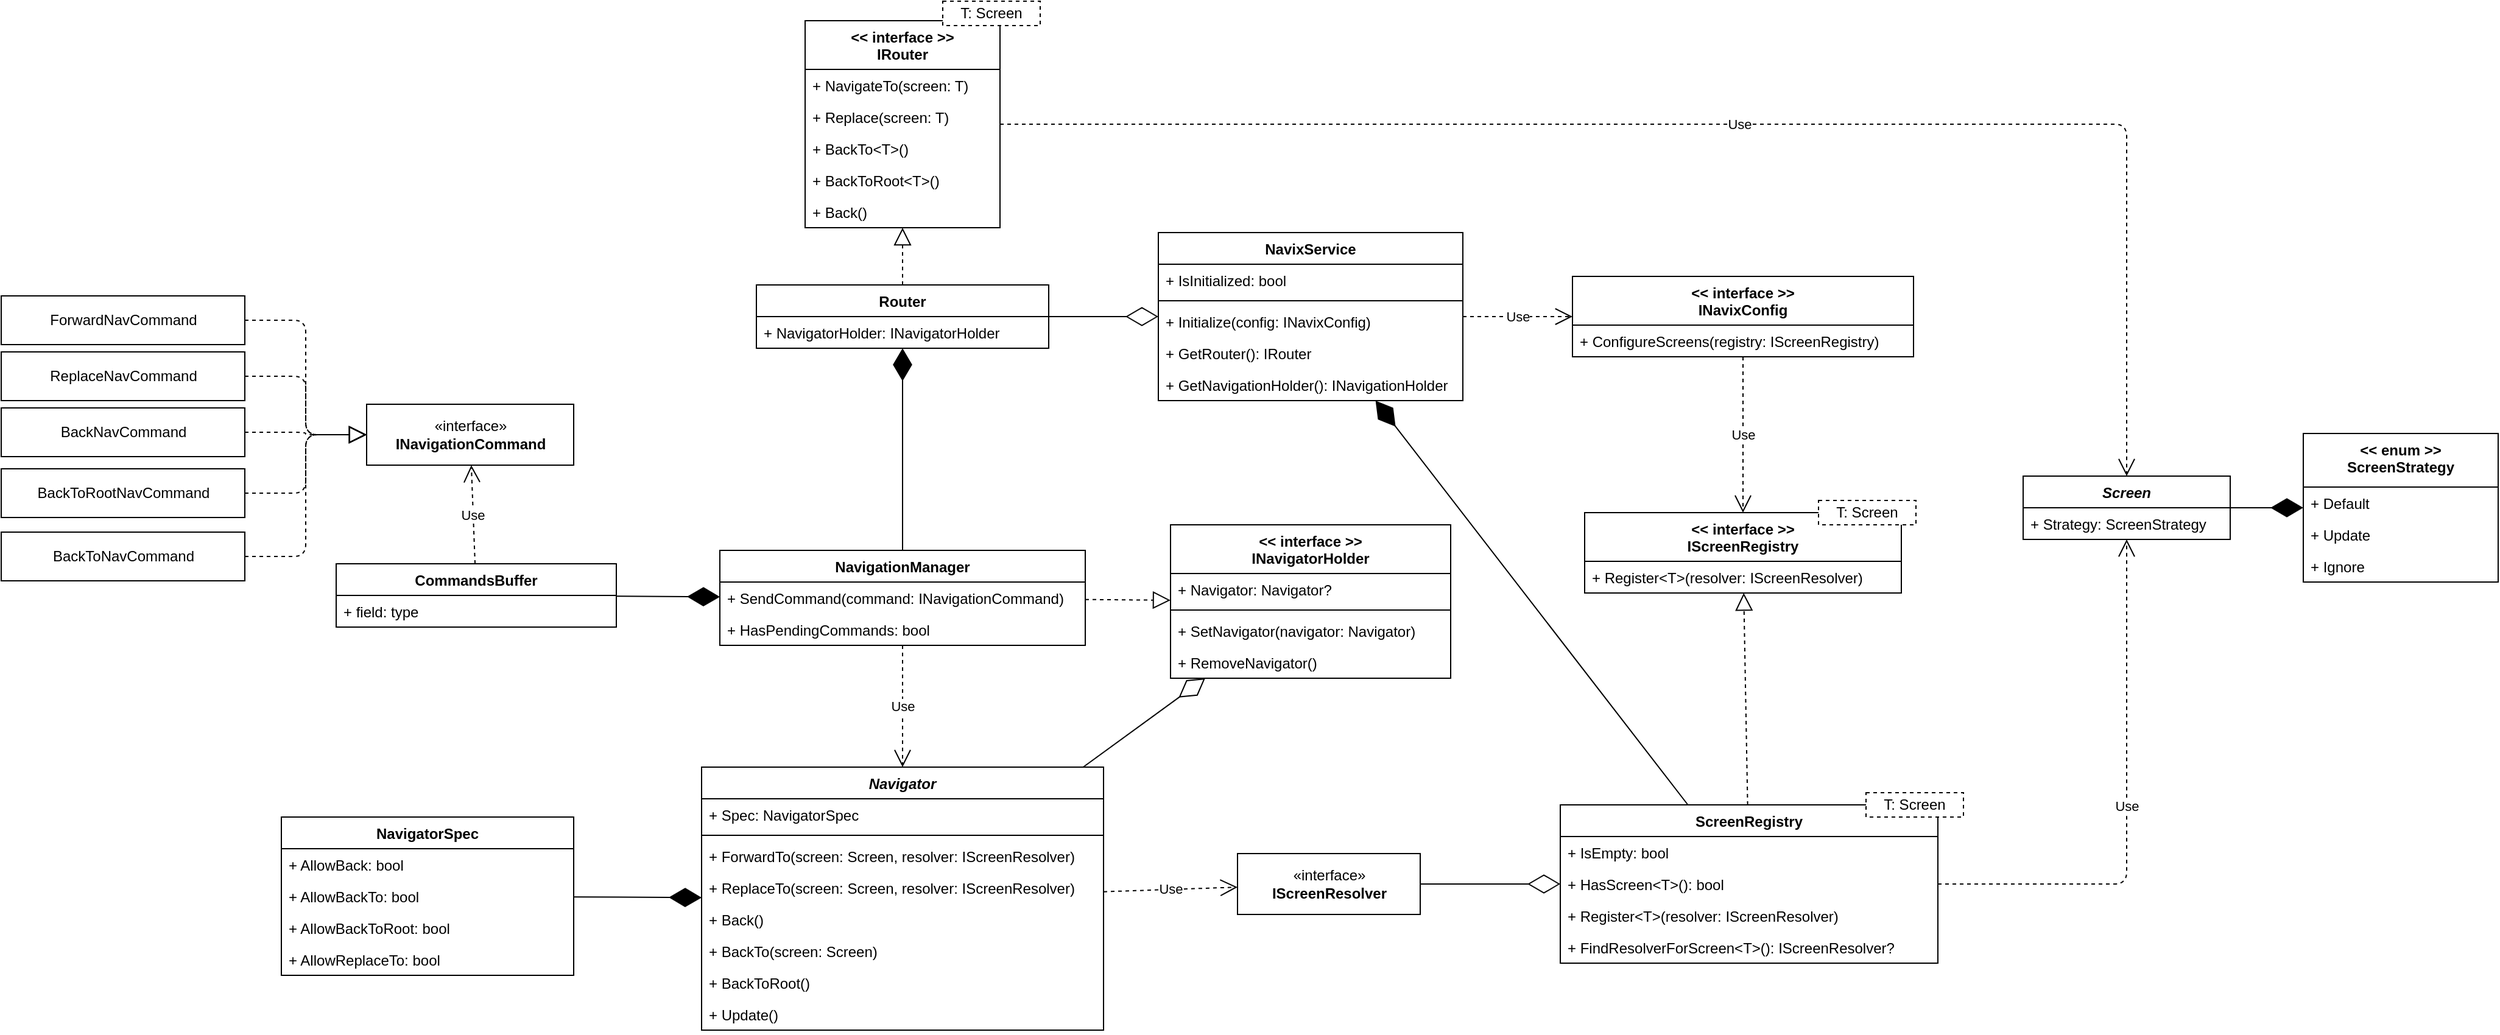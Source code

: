 <mxfile version="13.3.9" type="device"><diagram id="0tr1V3qahZTMI1QsMwag" name="Arch"><mxGraphModel dx="2372" dy="1140" grid="1" gridSize="10" guides="1" tooltips="1" connect="1" arrows="1" fold="1" page="0" pageScale="1" pageWidth="850" pageHeight="1100" math="0" shadow="0"><root><mxCell id="0"/><mxCell id="1" parent="0"/><mxCell id="aEqrLD39MW3zvRHYxkxw-10" value="Use" style="endArrow=open;endSize=12;dashed=1;html=1;" parent="1" source="aEqrLD39MW3zvRHYxkxw-1" target="aEqrLD39MW3zvRHYxkxw-6" edge="1"><mxGeometry width="160" relative="1" as="geometry"><mxPoint x="470" y="330" as="sourcePoint"/><mxPoint x="630" y="330" as="targetPoint"/></mxGeometry></mxCell><mxCell id="aEqrLD39MW3zvRHYxkxw-15" value="Use" style="endArrow=open;endSize=12;dashed=1;html=1;" parent="1" source="aEqrLD39MW3zvRHYxkxw-6" target="aEqrLD39MW3zvRHYxkxw-11" edge="1"><mxGeometry width="160" relative="1" as="geometry"><mxPoint x="690" y="310" as="sourcePoint"/><mxPoint x="850" y="310" as="targetPoint"/></mxGeometry></mxCell><mxCell id="aEqrLD39MW3zvRHYxkxw-20" value="" style="endArrow=block;dashed=1;endFill=0;endSize=12;html=1;" parent="1" source="aEqrLD39MW3zvRHYxkxw-16" target="aEqrLD39MW3zvRHYxkxw-11" edge="1"><mxGeometry width="160" relative="1" as="geometry"><mxPoint x="440" y="400" as="sourcePoint"/><mxPoint x="600" y="400" as="targetPoint"/></mxGeometry></mxCell><mxCell id="aEqrLD39MW3zvRHYxkxw-29" value="«interface»&lt;br&gt;&lt;b&gt;IScreenResolver&lt;/b&gt;" style="html=1;" parent="1" vertex="1"><mxGeometry x="305" y="590" width="150" height="50" as="geometry"/></mxCell><mxCell id="aEqrLD39MW3zvRHYxkxw-30" value="" style="endArrow=diamondThin;endFill=0;endSize=24;html=1;" parent="1" source="aEqrLD39MW3zvRHYxkxw-29" target="aEqrLD39MW3zvRHYxkxw-16" edge="1"><mxGeometry width="160" relative="1" as="geometry"><mxPoint x="940" y="160" as="sourcePoint"/><mxPoint x="1100" y="160" as="targetPoint"/></mxGeometry></mxCell><mxCell id="aEqrLD39MW3zvRHYxkxw-39" value="" style="endArrow=diamondThin;endFill=0;endSize=24;html=1;" parent="1" source="aEqrLD39MW3zvRHYxkxw-34" target="aEqrLD39MW3zvRHYxkxw-1" edge="1"><mxGeometry width="160" relative="1" as="geometry"><mxPoint x="190" y="360" as="sourcePoint"/><mxPoint x="350" y="360" as="targetPoint"/></mxGeometry></mxCell><mxCell id="aEqrLD39MW3zvRHYxkxw-40" value="" style="endArrow=diamondThin;endFill=1;endSize=24;html=1;" parent="1" source="aEqrLD39MW3zvRHYxkxw-16" target="aEqrLD39MW3zvRHYxkxw-1" edge="1"><mxGeometry width="160" relative="1" as="geometry"><mxPoint x="380" y="330" as="sourcePoint"/><mxPoint x="540" y="330" as="targetPoint"/></mxGeometry></mxCell><mxCell id="aEqrLD39MW3zvRHYxkxw-59" value="" style="endArrow=diamondThin;endFill=0;endSize=24;html=1;" parent="1" source="aEqrLD39MW3zvRHYxkxw-46" target="aEqrLD39MW3zvRHYxkxw-55" edge="1"><mxGeometry width="160" relative="1" as="geometry"><mxPoint x="30" y="493" as="sourcePoint"/><mxPoint x="190" y="493" as="targetPoint"/></mxGeometry></mxCell><mxCell id="aEqrLD39MW3zvRHYxkxw-66" value="" style="endArrow=block;dashed=1;endFill=0;endSize=12;html=1;" parent="1" source="aEqrLD39MW3zvRHYxkxw-62" target="aEqrLD39MW3zvRHYxkxw-55" edge="1"><mxGeometry width="160" relative="1" as="geometry"><mxPoint x="490" y="493" as="sourcePoint"/><mxPoint x="490" y="419" as="targetPoint"/></mxGeometry></mxCell><mxCell id="aEqrLD39MW3zvRHYxkxw-76" value="" style="endArrow=block;dashed=1;endFill=0;endSize=12;html=1;" parent="1" source="aEqrLD39MW3zvRHYxkxw-34" target="aEqrLD39MW3zvRHYxkxw-71" edge="1"><mxGeometry width="160" relative="1" as="geometry"><mxPoint x="50.0" y="321" as="sourcePoint"/><mxPoint x="-40.0" y="321" as="targetPoint"/></mxGeometry></mxCell><mxCell id="aEqrLD39MW3zvRHYxkxw-77" value="" style="endArrow=diamondThin;endFill=1;endSize=24;html=1;" parent="1" source="aEqrLD39MW3zvRHYxkxw-62" target="aEqrLD39MW3zvRHYxkxw-34" edge="1"><mxGeometry width="160" relative="1" as="geometry"><mxPoint x="140" y="400" as="sourcePoint"/><mxPoint x="300" y="400" as="targetPoint"/></mxGeometry></mxCell><mxCell id="aEqrLD39MW3zvRHYxkxw-84" value="Use" style="endArrow=open;endSize=12;dashed=1;html=1;edgeStyle=orthogonalEdgeStyle;" parent="1" source="aEqrLD39MW3zvRHYxkxw-71" target="7GKHgyaPY2jIc47yug__-1" edge="1"><mxGeometry width="160" relative="1" as="geometry"><mxPoint x="580" y="10" as="sourcePoint"/><mxPoint x="1015" y="300" as="targetPoint"/></mxGeometry></mxCell><mxCell id="aEqrLD39MW3zvRHYxkxw-89" value="Use" style="endArrow=open;endSize=12;dashed=1;html=1;" parent="1" source="aEqrLD39MW3zvRHYxkxw-46" target="aEqrLD39MW3zvRHYxkxw-29" edge="1"><mxGeometry width="160" relative="1" as="geometry"><mxPoint x="575" y="447.205" as="sourcePoint"/><mxPoint x="440" y="414.288" as="targetPoint"/></mxGeometry></mxCell><mxCell id="aEqrLD39MW3zvRHYxkxw-90" value="«interface»&lt;br&gt;&lt;b&gt;INavigationCommand&lt;/b&gt;" style="html=1;" parent="1" vertex="1"><mxGeometry x="-410" y="221" width="170" height="50" as="geometry"/></mxCell><mxCell id="aEqrLD39MW3zvRHYxkxw-92" value="ForwardNavCommand" style="html=1;" parent="1" vertex="1"><mxGeometry x="-710" y="132" width="200" height="40" as="geometry"/></mxCell><mxCell id="aEqrLD39MW3zvRHYxkxw-93" value="BackToRootNavCommand" style="html=1;" parent="1" vertex="1"><mxGeometry x="-710" y="274" width="200" height="40" as="geometry"/></mxCell><mxCell id="aEqrLD39MW3zvRHYxkxw-94" value="BackNavCommand" style="html=1;" parent="1" vertex="1"><mxGeometry x="-710" y="224" width="200" height="40" as="geometry"/></mxCell><mxCell id="aEqrLD39MW3zvRHYxkxw-96" value="" style="endArrow=block;dashed=1;endFill=0;endSize=12;html=1;exitX=1;exitY=0.5;exitDx=0;exitDy=0;edgeStyle=orthogonalEdgeStyle;entryX=0;entryY=0.5;entryDx=0;entryDy=0;" parent="1" source="aEqrLD39MW3zvRHYxkxw-92" target="aEqrLD39MW3zvRHYxkxw-90" edge="1"><mxGeometry width="160" relative="1" as="geometry"><mxPoint x="-580" y="24" as="sourcePoint"/><mxPoint x="-420" y="24" as="targetPoint"/></mxGeometry></mxCell><mxCell id="aEqrLD39MW3zvRHYxkxw-97" value="" style="endArrow=block;dashed=1;endFill=0;endSize=12;html=1;exitX=1;exitY=0.5;exitDx=0;exitDy=0;edgeStyle=orthogonalEdgeStyle;entryX=0;entryY=0.5;entryDx=0;entryDy=0;" parent="1" source="aEqrLD39MW3zvRHYxkxw-99" target="aEqrLD39MW3zvRHYxkxw-90" edge="1"><mxGeometry width="160" relative="1" as="geometry"><mxPoint x="-500" y="188.868" as="sourcePoint"/><mxPoint x="-420" y="203.962" as="targetPoint"/></mxGeometry></mxCell><mxCell id="aEqrLD39MW3zvRHYxkxw-98" value="" style="endArrow=block;dashed=1;endFill=0;endSize=12;html=1;exitX=1;exitY=0.5;exitDx=0;exitDy=0;edgeStyle=orthogonalEdgeStyle;entryX=0;entryY=0.5;entryDx=0;entryDy=0;" parent="1" source="aEqrLD39MW3zvRHYxkxw-94" target="aEqrLD39MW3zvRHYxkxw-90" edge="1"><mxGeometry width="160" relative="1" as="geometry"><mxPoint x="-500" y="220" as="sourcePoint"/><mxPoint x="-420" y="220" as="targetPoint"/></mxGeometry></mxCell><mxCell id="aEqrLD39MW3zvRHYxkxw-99" value="ReplaceNavCommand" style="html=1;" parent="1" vertex="1"><mxGeometry x="-710" y="178" width="200" height="40" as="geometry"/></mxCell><mxCell id="aEqrLD39MW3zvRHYxkxw-100" value="" style="endArrow=block;dashed=1;endFill=0;endSize=12;html=1;exitX=1;exitY=0.5;exitDx=0;exitDy=0;edgeStyle=orthogonalEdgeStyle;entryX=0;entryY=0.5;entryDx=0;entryDy=0;" parent="1" source="aEqrLD39MW3zvRHYxkxw-93" target="aEqrLD39MW3zvRHYxkxw-90" edge="1"><mxGeometry width="160" relative="1" as="geometry"><mxPoint x="-500" y="220" as="sourcePoint"/><mxPoint x="-400" y="208.649" as="targetPoint"/></mxGeometry></mxCell><mxCell id="aEqrLD39MW3zvRHYxkxw-101" value="BackToNavCommand" style="html=1;" parent="1" vertex="1"><mxGeometry x="-710" y="326" width="200" height="40" as="geometry"/></mxCell><mxCell id="aEqrLD39MW3zvRHYxkxw-102" value="" style="endArrow=block;dashed=1;endFill=0;endSize=12;html=1;exitX=1;exitY=0.5;exitDx=0;exitDy=0;edgeStyle=orthogonalEdgeStyle;entryX=0;entryY=0.5;entryDx=0;entryDy=0;" parent="1" source="aEqrLD39MW3zvRHYxkxw-101" target="aEqrLD39MW3zvRHYxkxw-90" edge="1"><mxGeometry width="160" relative="1" as="geometry"><mxPoint x="-500" y="204" as="sourcePoint"/><mxPoint x="-400" y="201.297" as="targetPoint"/></mxGeometry></mxCell><mxCell id="aEqrLD39MW3zvRHYxkxw-107" value="Use" style="endArrow=open;endSize=12;dashed=1;html=1;" parent="1" source="aEqrLD39MW3zvRHYxkxw-62" target="aEqrLD39MW3zvRHYxkxw-46" edge="1"><mxGeometry width="160" relative="1" as="geometry"><mxPoint x="8.462" y="330.0" as="sourcePoint"/><mxPoint x="-134.675" y="212" as="targetPoint"/></mxGeometry></mxCell><mxCell id="aEqrLD39MW3zvRHYxkxw-109" value="Use" style="endArrow=open;endSize=12;dashed=1;html=1;edgeStyle=orthogonalEdgeStyle;" parent="1" source="aEqrLD39MW3zvRHYxkxw-16" target="7GKHgyaPY2jIc47yug__-1" edge="1"><mxGeometry width="160" relative="1" as="geometry"><mxPoint x="940" y="620" as="sourcePoint"/><mxPoint x="1015" y="350" as="targetPoint"/></mxGeometry></mxCell><mxCell id="aEqrLD39MW3zvRHYxkxw-11" value="&lt;&lt; interface &gt;&gt;&#10;IScreenRegistry" style="swimlane;fontStyle=1;align=center;verticalAlign=top;childLayout=stackLayout;horizontal=1;startSize=40;horizontalStack=0;resizeParent=1;resizeParentMax=0;resizeLast=0;collapsible=1;marginBottom=0;" parent="1" vertex="1"><mxGeometry x="590" y="310" width="260" height="66" as="geometry"/></mxCell><mxCell id="aEqrLD39MW3zvRHYxkxw-14" value="+ Register&lt;T&gt;(resolver: IScreenResolver)" style="text;strokeColor=none;fillColor=none;align=left;verticalAlign=top;spacingLeft=4;spacingRight=4;overflow=hidden;rotatable=0;points=[[0,0.5],[1,0.5]];portConstraint=eastwest;" parent="aEqrLD39MW3zvRHYxkxw-11" vertex="1"><mxGeometry y="40" width="260" height="26" as="geometry"/></mxCell><mxCell id="aEqrLD39MW3zvRHYxkxw-31" value="T: Screen" style="rounded=0;whiteSpace=wrap;html=1;dashed=1;" parent="1" vertex="1"><mxGeometry x="782" y="300" width="80" height="20" as="geometry"/></mxCell><mxCell id="aEqrLD39MW3zvRHYxkxw-46" value="Navigator" style="swimlane;fontStyle=3;align=center;verticalAlign=top;childLayout=stackLayout;horizontal=1;startSize=26;horizontalStack=0;resizeParent=1;resizeParentMax=0;resizeLast=0;collapsible=1;marginBottom=0;" parent="1" vertex="1"><mxGeometry x="-135" y="519" width="330" height="216" as="geometry"/></mxCell><mxCell id="7GKHgyaPY2jIc47yug__-12" value="+ Spec: NavigatorSpec" style="text;strokeColor=none;fillColor=none;align=left;verticalAlign=top;spacingLeft=4;spacingRight=4;overflow=hidden;rotatable=0;points=[[0,0.5],[1,0.5]];portConstraint=eastwest;" vertex="1" parent="aEqrLD39MW3zvRHYxkxw-46"><mxGeometry y="26" width="330" height="26" as="geometry"/></mxCell><mxCell id="7GKHgyaPY2jIc47yug__-18" value="" style="line;strokeWidth=1;fillColor=none;align=left;verticalAlign=middle;spacingTop=-1;spacingLeft=3;spacingRight=3;rotatable=0;labelPosition=right;points=[];portConstraint=eastwest;" vertex="1" parent="aEqrLD39MW3zvRHYxkxw-46"><mxGeometry y="52" width="330" height="8" as="geometry"/></mxCell><mxCell id="aEqrLD39MW3zvRHYxkxw-47" value="+ ForwardTo(screen: Screen, resolver: IScreenResolver)" style="text;strokeColor=none;fillColor=none;align=left;verticalAlign=top;spacingLeft=4;spacingRight=4;overflow=hidden;rotatable=0;points=[[0,0.5],[1,0.5]];portConstraint=eastwest;" parent="aEqrLD39MW3zvRHYxkxw-46" vertex="1"><mxGeometry y="60" width="330" height="26" as="geometry"/></mxCell><mxCell id="7GKHgyaPY2jIc47yug__-14" value="+ ReplaceTo(screen: Screen, resolver: IScreenResolver)" style="text;strokeColor=none;fillColor=none;align=left;verticalAlign=top;spacingLeft=4;spacingRight=4;overflow=hidden;rotatable=0;points=[[0,0.5],[1,0.5]];portConstraint=eastwest;" vertex="1" parent="aEqrLD39MW3zvRHYxkxw-46"><mxGeometry y="86" width="330" height="26" as="geometry"/></mxCell><mxCell id="aEqrLD39MW3zvRHYxkxw-104" value="+ Back()" style="text;strokeColor=none;fillColor=none;align=left;verticalAlign=top;spacingLeft=4;spacingRight=4;overflow=hidden;rotatable=0;points=[[0,0.5],[1,0.5]];portConstraint=eastwest;" parent="aEqrLD39MW3zvRHYxkxw-46" vertex="1"><mxGeometry y="112" width="330" height="26" as="geometry"/></mxCell><mxCell id="7GKHgyaPY2jIc47yug__-15" value="+ BackTo(screen: Screen)" style="text;strokeColor=none;fillColor=none;align=left;verticalAlign=top;spacingLeft=4;spacingRight=4;overflow=hidden;rotatable=0;points=[[0,0.5],[1,0.5]];portConstraint=eastwest;" vertex="1" parent="aEqrLD39MW3zvRHYxkxw-46"><mxGeometry y="138" width="330" height="26" as="geometry"/></mxCell><mxCell id="7GKHgyaPY2jIc47yug__-16" value="+ BackToRoot()" style="text;strokeColor=none;fillColor=none;align=left;verticalAlign=top;spacingLeft=4;spacingRight=4;overflow=hidden;rotatable=0;points=[[0,0.5],[1,0.5]];portConstraint=eastwest;" vertex="1" parent="aEqrLD39MW3zvRHYxkxw-46"><mxGeometry y="164" width="330" height="26" as="geometry"/></mxCell><mxCell id="7GKHgyaPY2jIc47yug__-17" value="+ Update()" style="text;strokeColor=none;fillColor=none;align=left;verticalAlign=top;spacingLeft=4;spacingRight=4;overflow=hidden;rotatable=0;points=[[0,0.5],[1,0.5]];portConstraint=eastwest;" vertex="1" parent="aEqrLD39MW3zvRHYxkxw-46"><mxGeometry y="190" width="330" height="26" as="geometry"/></mxCell><mxCell id="7GKHgyaPY2jIc47yug__-13" value="" style="endArrow=diamondThin;endFill=1;endSize=24;html=1;" edge="1" parent="1" source="7GKHgyaPY2jIc47yug__-5" target="aEqrLD39MW3zvRHYxkxw-46"><mxGeometry width="160" relative="1" as="geometry"><mxPoint x="-230" y="700" as="sourcePoint"/><mxPoint x="-70" y="700" as="targetPoint"/></mxGeometry></mxCell><mxCell id="7GKHgyaPY2jIc47yug__-5" value="NavigatorSpec" style="swimlane;fontStyle=1;align=center;verticalAlign=top;childLayout=stackLayout;horizontal=1;startSize=26;horizontalStack=0;resizeParent=1;resizeParentMax=0;resizeLast=0;collapsible=1;marginBottom=0;" vertex="1" parent="1"><mxGeometry x="-480" y="560" width="240" height="130" as="geometry"/></mxCell><mxCell id="7GKHgyaPY2jIc47yug__-6" value="+ AllowBack: bool" style="text;strokeColor=none;fillColor=none;align=left;verticalAlign=top;spacingLeft=4;spacingRight=4;overflow=hidden;rotatable=0;points=[[0,0.5],[1,0.5]];portConstraint=eastwest;" vertex="1" parent="7GKHgyaPY2jIc47yug__-5"><mxGeometry y="26" width="240" height="26" as="geometry"/></mxCell><mxCell id="7GKHgyaPY2jIc47yug__-9" value="+ AllowBackTo: bool" style="text;strokeColor=none;fillColor=none;align=left;verticalAlign=top;spacingLeft=4;spacingRight=4;overflow=hidden;rotatable=0;points=[[0,0.5],[1,0.5]];portConstraint=eastwest;" vertex="1" parent="7GKHgyaPY2jIc47yug__-5"><mxGeometry y="52" width="240" height="26" as="geometry"/></mxCell><mxCell id="7GKHgyaPY2jIc47yug__-10" value="+ AllowBackToRoot: bool" style="text;strokeColor=none;fillColor=none;align=left;verticalAlign=top;spacingLeft=4;spacingRight=4;overflow=hidden;rotatable=0;points=[[0,0.5],[1,0.5]];portConstraint=eastwest;" vertex="1" parent="7GKHgyaPY2jIc47yug__-5"><mxGeometry y="78" width="240" height="26" as="geometry"/></mxCell><mxCell id="7GKHgyaPY2jIc47yug__-11" value="+ AllowReplaceTo: bool" style="text;strokeColor=none;fillColor=none;align=left;verticalAlign=top;spacingLeft=4;spacingRight=4;overflow=hidden;rotatable=0;points=[[0,0.5],[1,0.5]];portConstraint=eastwest;" vertex="1" parent="7GKHgyaPY2jIc47yug__-5"><mxGeometry y="104" width="240" height="26" as="geometry"/></mxCell><mxCell id="7GKHgyaPY2jIc47yug__-24" value="" style="endArrow=diamondThin;endFill=1;endSize=24;html=1;" edge="1" parent="1" source="7GKHgyaPY2jIc47yug__-1" target="7GKHgyaPY2jIc47yug__-20"><mxGeometry width="160" relative="1" as="geometry"><mxPoint x="1070" y="450" as="sourcePoint"/><mxPoint x="1230" y="450" as="targetPoint"/></mxGeometry></mxCell><mxCell id="7GKHgyaPY2jIc47yug__-1" value="Screen" style="swimlane;fontStyle=3;align=center;verticalAlign=top;childLayout=stackLayout;horizontal=1;startSize=26;horizontalStack=0;resizeParent=1;resizeParentMax=0;resizeLast=0;collapsible=1;marginBottom=0;" vertex="1" parent="1"><mxGeometry x="950" y="280" width="170" height="52" as="geometry"/></mxCell><mxCell id="7GKHgyaPY2jIc47yug__-19" value="+ Strategy: ScreenStrategy" style="text;strokeColor=none;fillColor=none;align=left;verticalAlign=top;spacingLeft=4;spacingRight=4;overflow=hidden;rotatable=0;points=[[0,0.5],[1,0.5]];portConstraint=eastwest;" vertex="1" parent="7GKHgyaPY2jIc47yug__-1"><mxGeometry y="26" width="170" height="26" as="geometry"/></mxCell><mxCell id="7GKHgyaPY2jIc47yug__-30" value="Use" style="endArrow=open;endSize=12;dashed=1;html=1;" edge="1" parent="1" source="7GKHgyaPY2jIc47yug__-25" target="aEqrLD39MW3zvRHYxkxw-90"><mxGeometry width="160" relative="1" as="geometry"><mxPoint x="-820" y="372" as="sourcePoint"/><mxPoint x="-660" y="372" as="targetPoint"/></mxGeometry></mxCell><mxCell id="7GKHgyaPY2jIc47yug__-31" value="" style="endArrow=diamondThin;endFill=1;endSize=24;html=1;" edge="1" parent="1" source="7GKHgyaPY2jIc47yug__-25" target="aEqrLD39MW3zvRHYxkxw-62"><mxGeometry width="160" relative="1" as="geometry"><mxPoint x="-760" y="190" as="sourcePoint"/><mxPoint x="-80" y="230" as="targetPoint"/></mxGeometry></mxCell><mxCell id="aEqrLD39MW3zvRHYxkxw-55" value="&lt;&lt; interface &gt;&gt;&#10;INavigatorHolder" style="swimlane;fontStyle=1;align=center;verticalAlign=top;childLayout=stackLayout;horizontal=1;startSize=40;horizontalStack=0;resizeParent=1;resizeParentMax=0;resizeLast=0;collapsible=1;marginBottom=0;" parent="1" vertex="1"><mxGeometry x="250" y="320" width="230" height="126" as="geometry"/></mxCell><mxCell id="aEqrLD39MW3zvRHYxkxw-67" value="+ Navigator: Navigator?" style="text;strokeColor=none;fillColor=none;align=left;verticalAlign=top;spacingLeft=4;spacingRight=4;overflow=hidden;rotatable=0;points=[[0,0.5],[1,0.5]];portConstraint=eastwest;" parent="aEqrLD39MW3zvRHYxkxw-55" vertex="1"><mxGeometry y="40" width="230" height="26" as="geometry"/></mxCell><mxCell id="aEqrLD39MW3zvRHYxkxw-68" value="" style="line;strokeWidth=1;fillColor=none;align=left;verticalAlign=middle;spacingTop=-1;spacingLeft=3;spacingRight=3;rotatable=0;labelPosition=right;points=[];portConstraint=eastwest;" parent="aEqrLD39MW3zvRHYxkxw-55" vertex="1"><mxGeometry y="66" width="230" height="8" as="geometry"/></mxCell><mxCell id="aEqrLD39MW3zvRHYxkxw-56" value="+ SetNavigator(navigator: Navigator)" style="text;strokeColor=none;fillColor=none;align=left;verticalAlign=top;spacingLeft=4;spacingRight=4;overflow=hidden;rotatable=0;points=[[0,0.5],[1,0.5]];portConstraint=eastwest;" parent="aEqrLD39MW3zvRHYxkxw-55" vertex="1"><mxGeometry y="74" width="230" height="26" as="geometry"/></mxCell><mxCell id="aEqrLD39MW3zvRHYxkxw-60" value="+ RemoveNavigator()" style="text;strokeColor=none;fillColor=none;align=left;verticalAlign=top;spacingLeft=4;spacingRight=4;overflow=hidden;rotatable=0;points=[[0,0.5],[1,0.5]];portConstraint=eastwest;" parent="aEqrLD39MW3zvRHYxkxw-55" vertex="1"><mxGeometry y="100" width="230" height="26" as="geometry"/></mxCell><mxCell id="aEqrLD39MW3zvRHYxkxw-62" value="NavigationManager" style="swimlane;fontStyle=1;align=center;verticalAlign=top;childLayout=stackLayout;horizontal=1;startSize=26;horizontalStack=0;resizeParent=1;resizeParentMax=0;resizeLast=0;collapsible=1;marginBottom=0;" parent="1" vertex="1"><mxGeometry x="-120" y="341" width="300" height="78" as="geometry"/></mxCell><mxCell id="aEqrLD39MW3zvRHYxkxw-63" value="+ SendCommand(command: INavigationCommand)" style="text;strokeColor=none;fillColor=none;align=left;verticalAlign=top;spacingLeft=4;spacingRight=4;overflow=hidden;rotatable=0;points=[[0,0.5],[1,0.5]];portConstraint=eastwest;" parent="aEqrLD39MW3zvRHYxkxw-62" vertex="1"><mxGeometry y="26" width="300" height="26" as="geometry"/></mxCell><mxCell id="aEqrLD39MW3zvRHYxkxw-113" value="+ HasPendingCommands: bool" style="text;strokeColor=none;fillColor=none;align=left;verticalAlign=top;spacingLeft=4;spacingRight=4;overflow=hidden;rotatable=0;points=[[0,0.5],[1,0.5]];portConstraint=eastwest;" parent="aEqrLD39MW3zvRHYxkxw-62" vertex="1"><mxGeometry y="52" width="300" height="26" as="geometry"/></mxCell><mxCell id="aEqrLD39MW3zvRHYxkxw-1" value="NavixService" style="swimlane;fontStyle=1;align=center;verticalAlign=top;childLayout=stackLayout;horizontal=1;startSize=26;horizontalStack=0;resizeParent=1;resizeParentMax=0;resizeLast=0;collapsible=1;marginBottom=0;" parent="1" vertex="1"><mxGeometry x="240" y="80" width="250" height="138" as="geometry"/></mxCell><mxCell id="aEqrLD39MW3zvRHYxkxw-2" value="+ IsInitialized: bool" style="text;strokeColor=none;fillColor=none;align=left;verticalAlign=top;spacingLeft=4;spacingRight=4;overflow=hidden;rotatable=0;points=[[0,0.5],[1,0.5]];portConstraint=eastwest;" parent="aEqrLD39MW3zvRHYxkxw-1" vertex="1"><mxGeometry y="26" width="250" height="26" as="geometry"/></mxCell><mxCell id="aEqrLD39MW3zvRHYxkxw-3" value="" style="line;strokeWidth=1;fillColor=none;align=left;verticalAlign=middle;spacingTop=-1;spacingLeft=3;spacingRight=3;rotatable=0;labelPosition=right;points=[];portConstraint=eastwest;" parent="aEqrLD39MW3zvRHYxkxw-1" vertex="1"><mxGeometry y="52" width="250" height="8" as="geometry"/></mxCell><mxCell id="aEqrLD39MW3zvRHYxkxw-4" value="+ Initialize(config: INavixConfig)" style="text;strokeColor=none;fillColor=none;align=left;verticalAlign=top;spacingLeft=4;spacingRight=4;overflow=hidden;rotatable=0;points=[[0,0.5],[1,0.5]];portConstraint=eastwest;" parent="aEqrLD39MW3zvRHYxkxw-1" vertex="1"><mxGeometry y="60" width="250" height="26" as="geometry"/></mxCell><mxCell id="aEqrLD39MW3zvRHYxkxw-5" value="+ GetRouter(): IRouter" style="text;strokeColor=none;fillColor=none;align=left;verticalAlign=top;spacingLeft=4;spacingRight=4;overflow=hidden;rotatable=0;points=[[0,0.5],[1,0.5]];portConstraint=eastwest;" parent="aEqrLD39MW3zvRHYxkxw-1" vertex="1"><mxGeometry y="86" width="250" height="26" as="geometry"/></mxCell><mxCell id="7GKHgyaPY2jIc47yug__-32" value="+ GetNavigationHolder(): INavigationHolder" style="text;strokeColor=none;fillColor=none;align=left;verticalAlign=top;spacingLeft=4;spacingRight=4;overflow=hidden;rotatable=0;points=[[0,0.5],[1,0.5]];portConstraint=eastwest;" vertex="1" parent="aEqrLD39MW3zvRHYxkxw-1"><mxGeometry y="112" width="250" height="26" as="geometry"/></mxCell><mxCell id="aEqrLD39MW3zvRHYxkxw-6" value="&lt;&lt; interface &gt;&gt;&#10;INavixConfig" style="swimlane;fontStyle=1;align=center;verticalAlign=top;childLayout=stackLayout;horizontal=1;startSize=40;horizontalStack=0;resizeParent=1;resizeParentMax=0;resizeLast=0;collapsible=1;marginBottom=0;" parent="1" vertex="1"><mxGeometry x="580" y="116" width="280" height="66" as="geometry"/></mxCell><mxCell id="aEqrLD39MW3zvRHYxkxw-9" value="+ ConfigureScreens(registry: IScreenRegistry)" style="text;strokeColor=none;fillColor=none;align=left;verticalAlign=top;spacingLeft=4;spacingRight=4;overflow=hidden;rotatable=0;points=[[0,0.5],[1,0.5]];portConstraint=eastwest;" parent="aEqrLD39MW3zvRHYxkxw-6" vertex="1"><mxGeometry y="40" width="280" height="26" as="geometry"/></mxCell><mxCell id="aEqrLD39MW3zvRHYxkxw-34" value="Router" style="swimlane;fontStyle=1;align=center;verticalAlign=top;childLayout=stackLayout;horizontal=1;startSize=26;horizontalStack=0;resizeParent=1;resizeParentMax=0;resizeLast=0;collapsible=1;marginBottom=0;" parent="1" vertex="1"><mxGeometry x="-90" y="123" width="240" height="52" as="geometry"/></mxCell><mxCell id="aEqrLD39MW3zvRHYxkxw-35" value="+ NavigatorHolder: INavigatorHolder" style="text;strokeColor=none;fillColor=none;align=left;verticalAlign=top;spacingLeft=4;spacingRight=4;overflow=hidden;rotatable=0;points=[[0,0.5],[1,0.5]];portConstraint=eastwest;" parent="aEqrLD39MW3zvRHYxkxw-34" vertex="1"><mxGeometry y="26" width="240" height="26" as="geometry"/></mxCell><mxCell id="aEqrLD39MW3zvRHYxkxw-71" value="&lt;&lt; interface &gt;&gt;&#10;IRouter" style="swimlane;fontStyle=1;align=center;verticalAlign=top;childLayout=stackLayout;horizontal=1;startSize=40;horizontalStack=0;resizeParent=1;resizeParentMax=0;resizeLast=0;collapsible=1;marginBottom=0;" parent="1" vertex="1"><mxGeometry x="-50" y="-94" width="160" height="170" as="geometry"/></mxCell><mxCell id="aEqrLD39MW3zvRHYxkxw-74" value="+ NavigateTo(screen: T)" style="text;strokeColor=none;fillColor=none;align=left;verticalAlign=top;spacingLeft=4;spacingRight=4;overflow=hidden;rotatable=0;points=[[0,0.5],[1,0.5]];portConstraint=eastwest;" parent="aEqrLD39MW3zvRHYxkxw-71" vertex="1"><mxGeometry y="40" width="160" height="26" as="geometry"/></mxCell><mxCell id="aEqrLD39MW3zvRHYxkxw-78" value="+ Replace(screen: T)" style="text;strokeColor=none;fillColor=none;align=left;verticalAlign=top;spacingLeft=4;spacingRight=4;overflow=hidden;rotatable=0;points=[[0,0.5],[1,0.5]];portConstraint=eastwest;" parent="aEqrLD39MW3zvRHYxkxw-71" vertex="1"><mxGeometry y="66" width="160" height="26" as="geometry"/></mxCell><mxCell id="aEqrLD39MW3zvRHYxkxw-79" value="+ BackTo&lt;T&gt;()" style="text;strokeColor=none;fillColor=none;align=left;verticalAlign=top;spacingLeft=4;spacingRight=4;overflow=hidden;rotatable=0;points=[[0,0.5],[1,0.5]];portConstraint=eastwest;" parent="aEqrLD39MW3zvRHYxkxw-71" vertex="1"><mxGeometry y="92" width="160" height="26" as="geometry"/></mxCell><mxCell id="aEqrLD39MW3zvRHYxkxw-95" value="+ BackToRoot&lt;T&gt;()" style="text;strokeColor=none;fillColor=none;align=left;verticalAlign=top;spacingLeft=4;spacingRight=4;overflow=hidden;rotatable=0;points=[[0,0.5],[1,0.5]];portConstraint=eastwest;" parent="aEqrLD39MW3zvRHYxkxw-71" vertex="1"><mxGeometry y="118" width="160" height="26" as="geometry"/></mxCell><mxCell id="aEqrLD39MW3zvRHYxkxw-111" value="+ Back()" style="text;strokeColor=none;fillColor=none;align=left;verticalAlign=top;spacingLeft=4;spacingRight=4;overflow=hidden;rotatable=0;points=[[0,0.5],[1,0.5]];portConstraint=eastwest;" parent="aEqrLD39MW3zvRHYxkxw-71" vertex="1"><mxGeometry y="144" width="160" height="26" as="geometry"/></mxCell><mxCell id="aEqrLD39MW3zvRHYxkxw-80" value="T: Screen" style="rounded=0;whiteSpace=wrap;html=1;dashed=1;" parent="1" vertex="1"><mxGeometry x="63" y="-110" width="80" height="20" as="geometry"/></mxCell><mxCell id="aEqrLD39MW3zvRHYxkxw-16" value="ScreenRegistry" style="swimlane;fontStyle=1;align=center;verticalAlign=top;childLayout=stackLayout;horizontal=1;startSize=26;horizontalStack=0;resizeParent=1;resizeParentMax=0;resizeLast=0;collapsible=1;marginBottom=0;" parent="1" vertex="1"><mxGeometry x="570" y="550" width="310" height="130" as="geometry"/></mxCell><mxCell id="aEqrLD39MW3zvRHYxkxw-19" value="+ IsEmpty: bool" style="text;strokeColor=none;fillColor=none;align=left;verticalAlign=top;spacingLeft=4;spacingRight=4;overflow=hidden;rotatable=0;points=[[0,0.5],[1,0.5]];portConstraint=eastwest;" parent="aEqrLD39MW3zvRHYxkxw-16" vertex="1"><mxGeometry y="26" width="310" height="26" as="geometry"/></mxCell><mxCell id="aEqrLD39MW3zvRHYxkxw-21" value="+ HasScreen&lt;T&gt;(): bool" style="text;strokeColor=none;fillColor=none;align=left;verticalAlign=top;spacingLeft=4;spacingRight=4;overflow=hidden;rotatable=0;points=[[0,0.5],[1,0.5]];portConstraint=eastwest;" parent="aEqrLD39MW3zvRHYxkxw-16" vertex="1"><mxGeometry y="52" width="310" height="26" as="geometry"/></mxCell><mxCell id="aEqrLD39MW3zvRHYxkxw-24" value="+ Register&lt;T&gt;(resolver: IScreenResolver)" style="text;strokeColor=none;fillColor=none;align=left;verticalAlign=top;spacingLeft=4;spacingRight=4;overflow=hidden;rotatable=0;points=[[0,0.5],[1,0.5]];portConstraint=eastwest;" parent="aEqrLD39MW3zvRHYxkxw-16" vertex="1"><mxGeometry y="78" width="310" height="26" as="geometry"/></mxCell><mxCell id="aEqrLD39MW3zvRHYxkxw-22" value="+ FindResolverForScreen&lt;T&gt;(): IScreenResolver?" style="text;strokeColor=none;fillColor=none;align=left;verticalAlign=top;spacingLeft=4;spacingRight=4;overflow=hidden;rotatable=0;points=[[0,0.5],[1,0.5]];portConstraint=eastwest;" parent="aEqrLD39MW3zvRHYxkxw-16" vertex="1"><mxGeometry y="104" width="310" height="26" as="geometry"/></mxCell><mxCell id="aEqrLD39MW3zvRHYxkxw-32" value="T: Screen" style="rounded=0;whiteSpace=wrap;html=1;dashed=1;" parent="1" vertex="1"><mxGeometry x="821" y="540" width="80" height="20" as="geometry"/></mxCell><mxCell id="7GKHgyaPY2jIc47yug__-25" value="CommandsBuffer" style="swimlane;fontStyle=1;align=center;verticalAlign=top;childLayout=stackLayout;horizontal=1;startSize=26;horizontalStack=0;resizeParent=1;resizeParentMax=0;resizeLast=0;collapsible=1;marginBottom=0;" vertex="1" parent="1"><mxGeometry x="-435" y="352" width="230" height="52" as="geometry"/></mxCell><mxCell id="7GKHgyaPY2jIc47yug__-26" value="+ field: type" style="text;strokeColor=none;fillColor=none;align=left;verticalAlign=top;spacingLeft=4;spacingRight=4;overflow=hidden;rotatable=0;points=[[0,0.5],[1,0.5]];portConstraint=eastwest;" vertex="1" parent="7GKHgyaPY2jIc47yug__-25"><mxGeometry y="26" width="230" height="26" as="geometry"/></mxCell><mxCell id="7GKHgyaPY2jIc47yug__-20" value="&lt;&lt; enum &gt;&gt;&#10;ScreenStrategy" style="swimlane;fontStyle=1;align=center;verticalAlign=top;childLayout=stackLayout;horizontal=1;startSize=44;horizontalStack=0;resizeParent=1;resizeParentMax=0;resizeLast=0;collapsible=1;marginBottom=0;" vertex="1" parent="1"><mxGeometry x="1180" y="245" width="160" height="122" as="geometry"/></mxCell><mxCell id="7GKHgyaPY2jIc47yug__-21" value="+ Default" style="text;strokeColor=none;fillColor=none;align=left;verticalAlign=top;spacingLeft=4;spacingRight=4;overflow=hidden;rotatable=0;points=[[0,0.5],[1,0.5]];portConstraint=eastwest;" vertex="1" parent="7GKHgyaPY2jIc47yug__-20"><mxGeometry y="44" width="160" height="26" as="geometry"/></mxCell><mxCell id="7GKHgyaPY2jIc47yug__-33" value="+ Update" style="text;strokeColor=none;fillColor=none;align=left;verticalAlign=top;spacingLeft=4;spacingRight=4;overflow=hidden;rotatable=0;points=[[0,0.5],[1,0.5]];portConstraint=eastwest;" vertex="1" parent="7GKHgyaPY2jIc47yug__-20"><mxGeometry y="70" width="160" height="26" as="geometry"/></mxCell><mxCell id="7GKHgyaPY2jIc47yug__-34" value="+ Ignore" style="text;strokeColor=none;fillColor=none;align=left;verticalAlign=top;spacingLeft=4;spacingRight=4;overflow=hidden;rotatable=0;points=[[0,0.5],[1,0.5]];portConstraint=eastwest;" vertex="1" parent="7GKHgyaPY2jIc47yug__-20"><mxGeometry y="96" width="160" height="26" as="geometry"/></mxCell></root></mxGraphModel></diagram></mxfile>